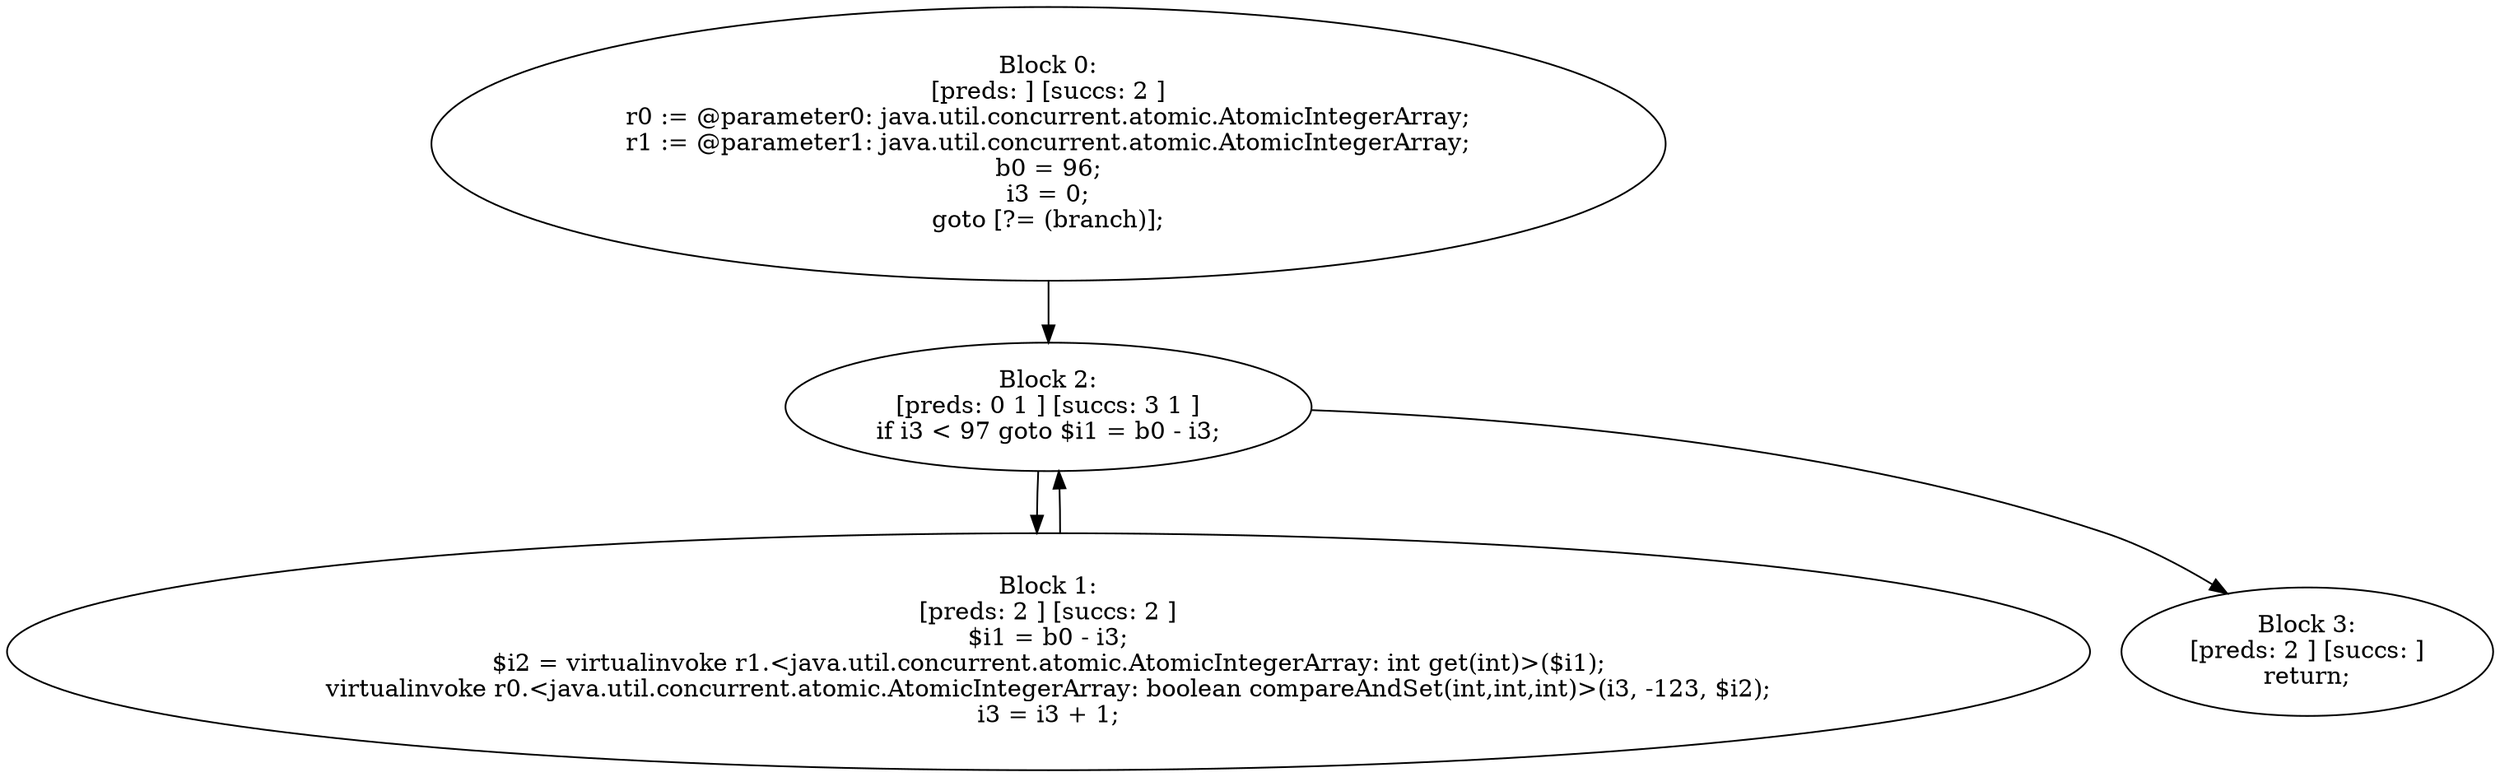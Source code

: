 digraph "unitGraph" {
    "Block 0:
[preds: ] [succs: 2 ]
r0 := @parameter0: java.util.concurrent.atomic.AtomicIntegerArray;
r1 := @parameter1: java.util.concurrent.atomic.AtomicIntegerArray;
b0 = 96;
i3 = 0;
goto [?= (branch)];
"
    "Block 1:
[preds: 2 ] [succs: 2 ]
$i1 = b0 - i3;
$i2 = virtualinvoke r1.<java.util.concurrent.atomic.AtomicIntegerArray: int get(int)>($i1);
virtualinvoke r0.<java.util.concurrent.atomic.AtomicIntegerArray: boolean compareAndSet(int,int,int)>(i3, -123, $i2);
i3 = i3 + 1;
"
    "Block 2:
[preds: 0 1 ] [succs: 3 1 ]
if i3 < 97 goto $i1 = b0 - i3;
"
    "Block 3:
[preds: 2 ] [succs: ]
return;
"
    "Block 0:
[preds: ] [succs: 2 ]
r0 := @parameter0: java.util.concurrent.atomic.AtomicIntegerArray;
r1 := @parameter1: java.util.concurrent.atomic.AtomicIntegerArray;
b0 = 96;
i3 = 0;
goto [?= (branch)];
"->"Block 2:
[preds: 0 1 ] [succs: 3 1 ]
if i3 < 97 goto $i1 = b0 - i3;
";
    "Block 1:
[preds: 2 ] [succs: 2 ]
$i1 = b0 - i3;
$i2 = virtualinvoke r1.<java.util.concurrent.atomic.AtomicIntegerArray: int get(int)>($i1);
virtualinvoke r0.<java.util.concurrent.atomic.AtomicIntegerArray: boolean compareAndSet(int,int,int)>(i3, -123, $i2);
i3 = i3 + 1;
"->"Block 2:
[preds: 0 1 ] [succs: 3 1 ]
if i3 < 97 goto $i1 = b0 - i3;
";
    "Block 2:
[preds: 0 1 ] [succs: 3 1 ]
if i3 < 97 goto $i1 = b0 - i3;
"->"Block 3:
[preds: 2 ] [succs: ]
return;
";
    "Block 2:
[preds: 0 1 ] [succs: 3 1 ]
if i3 < 97 goto $i1 = b0 - i3;
"->"Block 1:
[preds: 2 ] [succs: 2 ]
$i1 = b0 - i3;
$i2 = virtualinvoke r1.<java.util.concurrent.atomic.AtomicIntegerArray: int get(int)>($i1);
virtualinvoke r0.<java.util.concurrent.atomic.AtomicIntegerArray: boolean compareAndSet(int,int,int)>(i3, -123, $i2);
i3 = i3 + 1;
";
}

